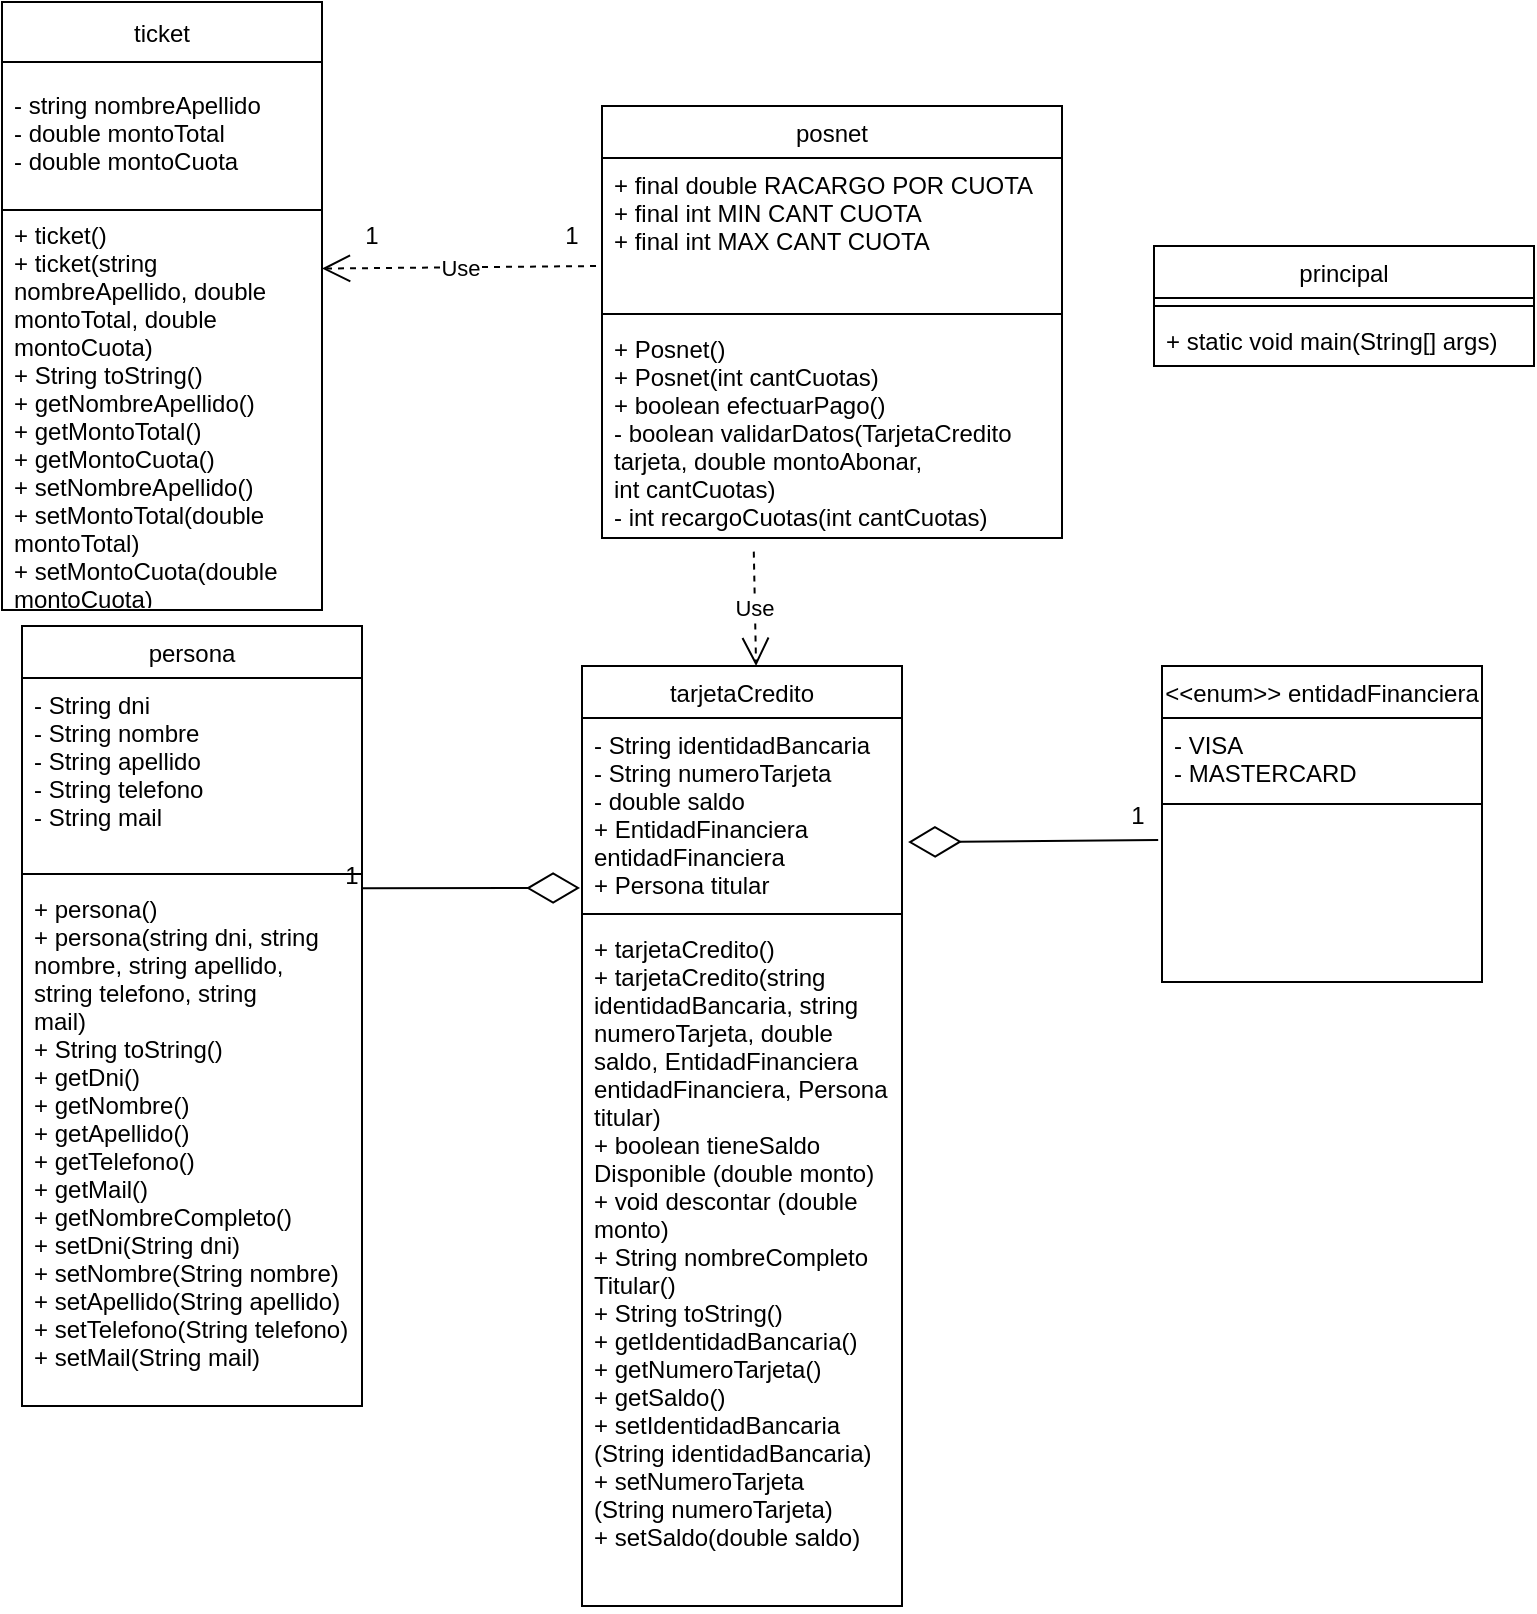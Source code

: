 <mxfile version="17.4.2" type="device"><diagram id="C5RBs43oDa-KdzZeNtuy" name="Page-1"><mxGraphModel dx="868" dy="553" grid="1" gridSize="10" guides="1" tooltips="1" connect="1" arrows="1" fold="1" page="1" pageScale="1" pageWidth="827" pageHeight="1169" math="0" shadow="0"><root><mxCell id="WIyWlLk6GJQsqaUBKTNV-0"/><mxCell id="WIyWlLk6GJQsqaUBKTNV-1" parent="WIyWlLk6GJQsqaUBKTNV-0"/><mxCell id="zkfFHV4jXpPFQw0GAbJ--0" value="tarjetaCredito" style="swimlane;fontStyle=0;align=center;verticalAlign=top;childLayout=stackLayout;horizontal=1;startSize=26;horizontalStack=0;resizeParent=1;resizeLast=0;collapsible=1;marginBottom=0;rounded=0;shadow=0;strokeWidth=1;" parent="WIyWlLk6GJQsqaUBKTNV-1" vertex="1"><mxGeometry x="300" y="350" width="160" height="470" as="geometry"><mxRectangle x="230" y="140" width="160" height="26" as="alternateBounds"/></mxGeometry></mxCell><mxCell id="zkfFHV4jXpPFQw0GAbJ--1" value="- String identidadBancaria&#10;- String numeroTarjeta&#10;- double saldo&#10;+ EntidadFinanciera &#10;entidadFinanciera&#10;+ Persona titular" style="text;align=left;verticalAlign=top;spacingLeft=4;spacingRight=4;overflow=hidden;rotatable=0;points=[[0,0.5],[1,0.5]];portConstraint=eastwest;" parent="zkfFHV4jXpPFQw0GAbJ--0" vertex="1"><mxGeometry y="26" width="160" height="94" as="geometry"/></mxCell><mxCell id="zkfFHV4jXpPFQw0GAbJ--4" value="" style="line;html=1;strokeWidth=1;align=left;verticalAlign=middle;spacingTop=-1;spacingLeft=3;spacingRight=3;rotatable=0;labelPosition=right;points=[];portConstraint=eastwest;" parent="zkfFHV4jXpPFQw0GAbJ--0" vertex="1"><mxGeometry y="120" width="160" height="8" as="geometry"/></mxCell><mxCell id="zkfFHV4jXpPFQw0GAbJ--5" value="+ tarjetaCredito()&#10;+ tarjetaCredito(string &#10;identidadBancaria, string&#10;numeroTarjeta, double&#10;saldo, EntidadFinanciera&#10;entidadFinanciera, Persona&#10;titular)&#10;+ boolean tieneSaldo&#10;Disponible (double monto)&#10;+ void descontar (double&#10;monto)&#10;+ String nombreCompleto&#10;Titular()&#10;+ String toString()&#10;+ getIdentidadBancaria()&#10;+ getNumeroTarjeta()&#10;+ getSaldo()&#10;+ setIdentidadBancaria&#10;(String identidadBancaria)&#10;+ setNumeroTarjeta&#10;(String numeroTarjeta)&#10;+ setSaldo(double saldo)" style="text;align=left;verticalAlign=top;spacingLeft=4;spacingRight=4;overflow=hidden;rotatable=0;points=[[0,0.5],[1,0.5]];portConstraint=eastwest;" parent="zkfFHV4jXpPFQw0GAbJ--0" vertex="1"><mxGeometry y="128" width="160" height="342" as="geometry"/></mxCell><mxCell id="zkfFHV4jXpPFQw0GAbJ--6" value="persona" style="swimlane;fontStyle=0;align=center;verticalAlign=top;childLayout=stackLayout;horizontal=1;startSize=26;horizontalStack=0;resizeParent=1;resizeLast=0;collapsible=1;marginBottom=0;rounded=0;shadow=0;strokeWidth=1;" parent="WIyWlLk6GJQsqaUBKTNV-1" vertex="1"><mxGeometry x="20" y="330" width="170" height="390" as="geometry"><mxRectangle x="130" y="380" width="160" height="26" as="alternateBounds"/></mxGeometry></mxCell><mxCell id="zkfFHV4jXpPFQw0GAbJ--7" value="- String dni&#10;- String nombre&#10;- String apellido&#10;- String telefono&#10;- String mail" style="text;align=left;verticalAlign=top;spacingLeft=4;spacingRight=4;overflow=hidden;rotatable=0;points=[[0,0.5],[1,0.5]];portConstraint=eastwest;" parent="zkfFHV4jXpPFQw0GAbJ--6" vertex="1"><mxGeometry y="26" width="170" height="94" as="geometry"/></mxCell><mxCell id="zkfFHV4jXpPFQw0GAbJ--9" value="" style="line;html=1;strokeWidth=1;align=left;verticalAlign=middle;spacingTop=-1;spacingLeft=3;spacingRight=3;rotatable=0;labelPosition=right;points=[];portConstraint=eastwest;" parent="zkfFHV4jXpPFQw0GAbJ--6" vertex="1"><mxGeometry y="120" width="170" height="8" as="geometry"/></mxCell><mxCell id="zkfFHV4jXpPFQw0GAbJ--10" value="+ persona()&#10;+ persona(string dni, string&#10;nombre, string apellido, &#10;string telefono, string&#10;mail)&#10;+ String toString()&#10;+ getDni()&#10;+ getNombre()&#10;+ getApellido()&#10;+ getTelefono()&#10;+ getMail()&#10;+ getNombreCompleto()&#10;+ setDni(String dni)&#10;+ setNombre(String nombre)&#10;+ setApellido(String apellido)&#10;+ setTelefono(String telefono)&#10;+ setMail(String mail)" style="text;align=left;verticalAlign=top;spacingLeft=4;spacingRight=4;overflow=hidden;rotatable=0;points=[[0,0.5],[1,0.5]];portConstraint=eastwest;fontStyle=0" parent="zkfFHV4jXpPFQw0GAbJ--6" vertex="1"><mxGeometry y="128" width="170" height="262" as="geometry"/></mxCell><mxCell id="zkfFHV4jXpPFQw0GAbJ--13" value="&lt;&lt;enum&gt;&gt; entidadFinanciera" style="swimlane;fontStyle=0;align=center;verticalAlign=top;childLayout=stackLayout;horizontal=1;startSize=26;horizontalStack=0;resizeParent=1;resizeLast=0;collapsible=1;marginBottom=0;rounded=0;shadow=0;strokeWidth=1;" parent="WIyWlLk6GJQsqaUBKTNV-1" vertex="1"><mxGeometry x="590" y="350" width="160" height="158" as="geometry"><mxRectangle x="340" y="380" width="170" height="26" as="alternateBounds"/></mxGeometry></mxCell><mxCell id="zkfFHV4jXpPFQw0GAbJ--14" value="- VISA&#10;- MASTERCARD" style="text;align=left;verticalAlign=top;spacingLeft=4;spacingRight=4;overflow=hidden;rotatable=0;points=[[0,0.5],[1,0.5]];portConstraint=eastwest;" parent="zkfFHV4jXpPFQw0GAbJ--13" vertex="1"><mxGeometry y="26" width="160" height="34" as="geometry"/></mxCell><mxCell id="zkfFHV4jXpPFQw0GAbJ--15" value="" style="line;html=1;strokeWidth=1;align=left;verticalAlign=middle;spacingTop=-1;spacingLeft=3;spacingRight=3;rotatable=0;labelPosition=right;points=[];portConstraint=eastwest;" parent="zkfFHV4jXpPFQw0GAbJ--13" vertex="1"><mxGeometry y="60" width="160" height="18" as="geometry"/></mxCell><mxCell id="zkfFHV4jXpPFQw0GAbJ--17" value="posnet" style="swimlane;fontStyle=0;align=center;verticalAlign=top;childLayout=stackLayout;horizontal=1;startSize=26;horizontalStack=0;resizeParent=1;resizeLast=0;collapsible=1;marginBottom=0;rounded=0;shadow=0;strokeWidth=1;" parent="WIyWlLk6GJQsqaUBKTNV-1" vertex="1"><mxGeometry x="310" y="70" width="230" height="216" as="geometry"><mxRectangle x="550" y="140" width="160" height="26" as="alternateBounds"/></mxGeometry></mxCell><mxCell id="zkfFHV4jXpPFQw0GAbJ--21" value="+ final double RACARGO POR CUOTA&#10;+ final int MIN CANT CUOTA&#10;+ final int MAX CANT CUOTA" style="text;align=left;verticalAlign=top;spacingLeft=4;spacingRight=4;overflow=hidden;rotatable=0;points=[[0,0.5],[1,0.5]];portConstraint=eastwest;rounded=0;shadow=0;html=0;" parent="zkfFHV4jXpPFQw0GAbJ--17" vertex="1"><mxGeometry y="26" width="230" height="74" as="geometry"/></mxCell><mxCell id="zkfFHV4jXpPFQw0GAbJ--23" value="" style="line;html=1;strokeWidth=1;align=left;verticalAlign=middle;spacingTop=-1;spacingLeft=3;spacingRight=3;rotatable=0;labelPosition=right;points=[];portConstraint=eastwest;" parent="zkfFHV4jXpPFQw0GAbJ--17" vertex="1"><mxGeometry y="100" width="230" height="8" as="geometry"/></mxCell><mxCell id="zkfFHV4jXpPFQw0GAbJ--24" value="+ Posnet()&#10;+ Posnet(int cantCuotas)&#10;+ boolean efectuarPago()&#10;- boolean validarDatos(TarjetaCredito&#10;tarjeta, double montoAbonar, &#10;int cantCuotas)&#10;- int recargoCuotas(int cantCuotas)" style="text;align=left;verticalAlign=top;spacingLeft=4;spacingRight=4;overflow=hidden;rotatable=0;points=[[0,0.5],[1,0.5]];portConstraint=eastwest;" parent="zkfFHV4jXpPFQw0GAbJ--17" vertex="1"><mxGeometry y="108" width="230" height="108" as="geometry"/></mxCell><mxCell id="IwksvOodBn3CkXiizGzi-0" value="ticket" style="swimlane;fontStyle=0;childLayout=stackLayout;horizontal=1;startSize=30;horizontalStack=0;resizeParent=1;resizeParentMax=0;resizeLast=0;collapsible=1;marginBottom=0;" parent="WIyWlLk6GJQsqaUBKTNV-1" vertex="1"><mxGeometry x="10" y="18" width="160" height="304" as="geometry"/></mxCell><mxCell id="IwksvOodBn3CkXiizGzi-2" value="- string nombreApellido&#10;- double montoTotal&#10;- double montoCuota" style="text;strokeColor=none;fillColor=none;align=left;verticalAlign=middle;spacingLeft=4;spacingRight=4;overflow=hidden;points=[[0,0.5],[1,0.5]];portConstraint=eastwest;rotatable=0;" parent="IwksvOodBn3CkXiizGzi-0" vertex="1"><mxGeometry y="30" width="160" height="70" as="geometry"/></mxCell><mxCell id="IwksvOodBn3CkXiizGzi-5" value="" style="line;html=1;strokeWidth=1;align=left;verticalAlign=middle;spacingTop=-1;spacingLeft=3;spacingRight=3;rotatable=0;labelPosition=right;points=[];portConstraint=eastwest;" parent="IwksvOodBn3CkXiizGzi-0" vertex="1"><mxGeometry y="100" width="160" height="8" as="geometry"/></mxCell><mxCell id="IwksvOodBn3CkXiizGzi-3" value="+ ticket()&#10;+ ticket(string &#10;nombreApellido, double&#10;montoTotal, double&#10;montoCuota)&#10;+ String toString()&#10;+ getNombreApellido()&#10;+ getMontoTotal()&#10;+ getMontoCuota()&#10;+ setNombreApellido()&#10;+ setMontoTotal(double&#10;montoTotal)&#10;+ setMontoCuota(double&#10;montoCuota)" style="text;strokeColor=none;fillColor=none;align=left;verticalAlign=middle;spacingLeft=4;spacingRight=4;overflow=hidden;points=[[0,0.5],[1,0.5]];portConstraint=eastwest;rotatable=0;" parent="IwksvOodBn3CkXiizGzi-0" vertex="1"><mxGeometry y="108" width="160" height="196" as="geometry"/></mxCell><mxCell id="IwksvOodBn3CkXiizGzi-7" value="" style="endArrow=diamondThin;endFill=0;endSize=24;html=1;rounded=0;exitX=1;exitY=0.012;exitDx=0;exitDy=0;exitPerimeter=0;entryX=-0.006;entryY=0.904;entryDx=0;entryDy=0;entryPerimeter=0;" parent="WIyWlLk6GJQsqaUBKTNV-1" source="zkfFHV4jXpPFQw0GAbJ--10" target="zkfFHV4jXpPFQw0GAbJ--1" edge="1"><mxGeometry width="160" relative="1" as="geometry"><mxPoint x="100" y="320" as="sourcePoint"/><mxPoint x="260" y="320" as="targetPoint"/></mxGeometry></mxCell><mxCell id="IwksvOodBn3CkXiizGzi-8" value="" style="endArrow=diamondThin;endFill=0;endSize=24;html=1;rounded=0;exitX=-0.012;exitY=0.113;exitDx=0;exitDy=0;exitPerimeter=0;entryX=1.019;entryY=0.66;entryDx=0;entryDy=0;entryPerimeter=0;" parent="WIyWlLk6GJQsqaUBKTNV-1" target="zkfFHV4jXpPFQw0GAbJ--1" edge="1"><mxGeometry width="160" relative="1" as="geometry"><mxPoint x="588.08" y="437.04" as="sourcePoint"/><mxPoint x="370" y="260" as="targetPoint"/></mxGeometry></mxCell><mxCell id="IwksvOodBn3CkXiizGzi-9" value="1" style="text;html=1;strokeColor=none;fillColor=none;align=center;verticalAlign=middle;whiteSpace=wrap;rounded=0;" parent="WIyWlLk6GJQsqaUBKTNV-1" vertex="1"><mxGeometry x="180" y="450" width="10" height="10" as="geometry"/></mxCell><mxCell id="IwksvOodBn3CkXiizGzi-11" value="1" style="text;html=1;strokeColor=none;fillColor=none;align=center;verticalAlign=middle;whiteSpace=wrap;rounded=0;" parent="WIyWlLk6GJQsqaUBKTNV-1" vertex="1"><mxGeometry x="570" y="420" width="16" height="10" as="geometry"/></mxCell><mxCell id="IwksvOodBn3CkXiizGzi-15" value="Use" style="endArrow=open;endSize=12;dashed=1;html=1;rounded=0;entryX=1;entryY=0.129;entryDx=0;entryDy=0;entryPerimeter=0;exitX=-0.013;exitY=0.73;exitDx=0;exitDy=0;exitPerimeter=0;" parent="WIyWlLk6GJQsqaUBKTNV-1" source="zkfFHV4jXpPFQw0GAbJ--21" target="IwksvOodBn3CkXiizGzi-3" edge="1"><mxGeometry width="160" relative="1" as="geometry"><mxPoint x="300" y="149" as="sourcePoint"/><mxPoint x="440" y="140" as="targetPoint"/></mxGeometry></mxCell><mxCell id="IwksvOodBn3CkXiizGzi-16" value="1" style="text;html=1;strokeColor=none;fillColor=none;align=center;verticalAlign=middle;whiteSpace=wrap;rounded=0;" parent="WIyWlLk6GJQsqaUBKTNV-1" vertex="1"><mxGeometry x="190" y="130" width="10" height="10" as="geometry"/></mxCell><mxCell id="IwksvOodBn3CkXiizGzi-18" value="1" style="text;html=1;strokeColor=none;fillColor=none;align=center;verticalAlign=middle;whiteSpace=wrap;rounded=0;" parent="WIyWlLk6GJQsqaUBKTNV-1" vertex="1"><mxGeometry x="290" y="130" width="10" height="10" as="geometry"/></mxCell><mxCell id="IwksvOodBn3CkXiizGzi-19" value="Use" style="endArrow=open;endSize=12;dashed=1;html=1;rounded=0;exitX=0.33;exitY=1.063;exitDx=0;exitDy=0;entryX=0.544;entryY=0;entryDx=0;entryDy=0;exitPerimeter=0;entryPerimeter=0;" parent="WIyWlLk6GJQsqaUBKTNV-1" source="zkfFHV4jXpPFQw0GAbJ--24" target="zkfFHV4jXpPFQw0GAbJ--0" edge="1"><mxGeometry width="160" relative="1" as="geometry"><mxPoint x="320" y="300" as="sourcePoint"/><mxPoint x="480" y="300" as="targetPoint"/></mxGeometry></mxCell><mxCell id="psEb8YgmH8lm8CidppLk-0" value="principal" style="swimlane;fontStyle=0;childLayout=stackLayout;horizontal=1;startSize=26;fillColor=none;horizontalStack=0;resizeParent=1;resizeParentMax=0;resizeLast=0;collapsible=1;marginBottom=0;" parent="WIyWlLk6GJQsqaUBKTNV-1" vertex="1"><mxGeometry x="586" y="140" width="190" height="60" as="geometry"/></mxCell><mxCell id="psEb8YgmH8lm8CidppLk-4" value="" style="line;strokeWidth=1;fillColor=none;align=left;verticalAlign=middle;spacingTop=-1;spacingLeft=3;spacingRight=3;rotatable=0;labelPosition=right;points=[];portConstraint=eastwest;" parent="psEb8YgmH8lm8CidppLk-0" vertex="1"><mxGeometry y="26" width="190" height="8" as="geometry"/></mxCell><mxCell id="psEb8YgmH8lm8CidppLk-3" value="+ static void main(String[] args)" style="text;strokeColor=none;fillColor=none;align=left;verticalAlign=top;spacingLeft=4;spacingRight=4;overflow=hidden;rotatable=0;points=[[0,0.5],[1,0.5]];portConstraint=eastwest;" parent="psEb8YgmH8lm8CidppLk-0" vertex="1"><mxGeometry y="34" width="190" height="26" as="geometry"/></mxCell></root></mxGraphModel></diagram></mxfile>